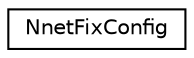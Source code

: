 digraph "Graphical Class Hierarchy"
{
  edge [fontname="Helvetica",fontsize="10",labelfontname="Helvetica",labelfontsize="10"];
  node [fontname="Helvetica",fontsize="10",shape=record];
  rankdir="LR";
  Node0 [label="NnetFixConfig",height=0.2,width=0.4,color="black", fillcolor="white", style="filled",URL="$structkaldi_1_1nnet2_1_1NnetFixConfig.html"];
}

